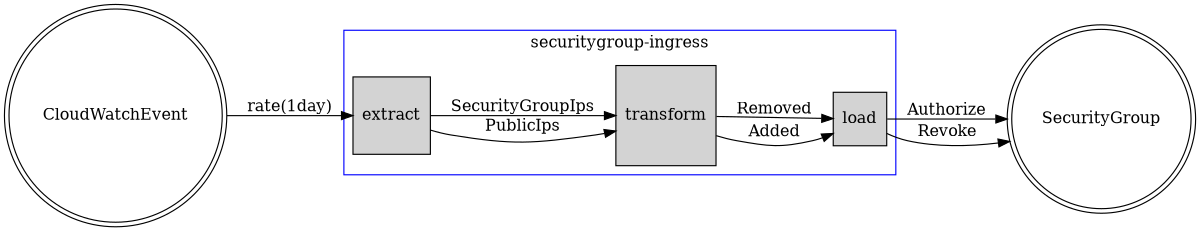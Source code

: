 
# dot -Tpng diagram.dot > security-group-ingress.png

digraph finite_state_machine {
    rankdir=LR;
    size="8,5";
    node [shape = doublecircle]; CloudWatchEvent SecurityGroup;
    node [shape = circle];

    subgraph cluster_0 {
        node [style = filled, shape=square];
        extract -> transform [label = "PublicIps"];
        extract -> transform [label = "SecurityGroupIps"];
        transform -> load [label="Added"];
        transform -> load [label="Removed"];
        label = "securitygroup-ingress";
        color=blue
    }

    CloudWatchEvent -> extract [ label = "rate(1day)" ];
    load -> SecurityGroup [ label = "Authorize" ];
    load -> SecurityGroup [ label = "Revoke" ];
}